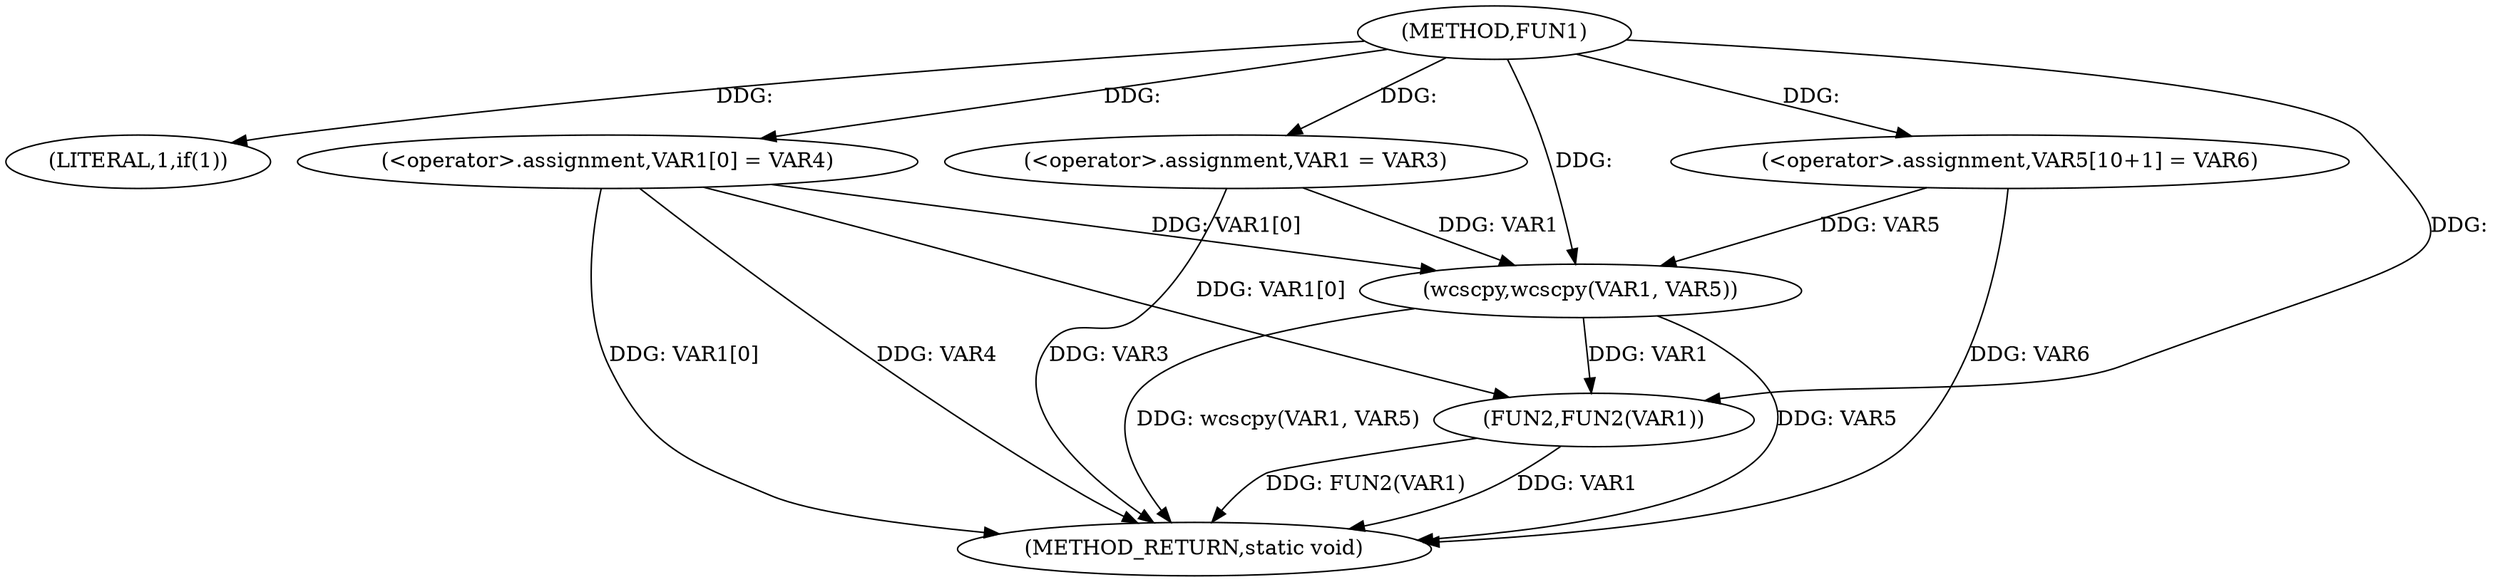 digraph FUN1 {  
"1000100" [label = "(METHOD,FUN1)" ]
"1000126" [label = "(METHOD_RETURN,static void)" ]
"1000106" [label = "(LITERAL,1,if(1))" ]
"1000108" [label = "(<operator>.assignment,VAR1 = VAR3)" ]
"1000111" [label = "(<operator>.assignment,VAR1[0] = VAR4)" ]
"1000118" [label = "(<operator>.assignment,VAR5[10+1] = VAR6)" ]
"1000121" [label = "(wcscpy,wcscpy(VAR1, VAR5))" ]
"1000124" [label = "(FUN2,FUN2(VAR1))" ]
  "1000124" -> "1000126"  [ label = "DDG: VAR1"] 
  "1000121" -> "1000126"  [ label = "DDG: VAR5"] 
  "1000111" -> "1000126"  [ label = "DDG: VAR1[0]"] 
  "1000124" -> "1000126"  [ label = "DDG: FUN2(VAR1)"] 
  "1000111" -> "1000126"  [ label = "DDG: VAR4"] 
  "1000121" -> "1000126"  [ label = "DDG: wcscpy(VAR1, VAR5)"] 
  "1000108" -> "1000126"  [ label = "DDG: VAR3"] 
  "1000118" -> "1000126"  [ label = "DDG: VAR6"] 
  "1000100" -> "1000106"  [ label = "DDG: "] 
  "1000100" -> "1000108"  [ label = "DDG: "] 
  "1000100" -> "1000111"  [ label = "DDG: "] 
  "1000100" -> "1000118"  [ label = "DDG: "] 
  "1000111" -> "1000121"  [ label = "DDG: VAR1[0]"] 
  "1000108" -> "1000121"  [ label = "DDG: VAR1"] 
  "1000100" -> "1000121"  [ label = "DDG: "] 
  "1000118" -> "1000121"  [ label = "DDG: VAR5"] 
  "1000111" -> "1000124"  [ label = "DDG: VAR1[0]"] 
  "1000121" -> "1000124"  [ label = "DDG: VAR1"] 
  "1000100" -> "1000124"  [ label = "DDG: "] 
}

